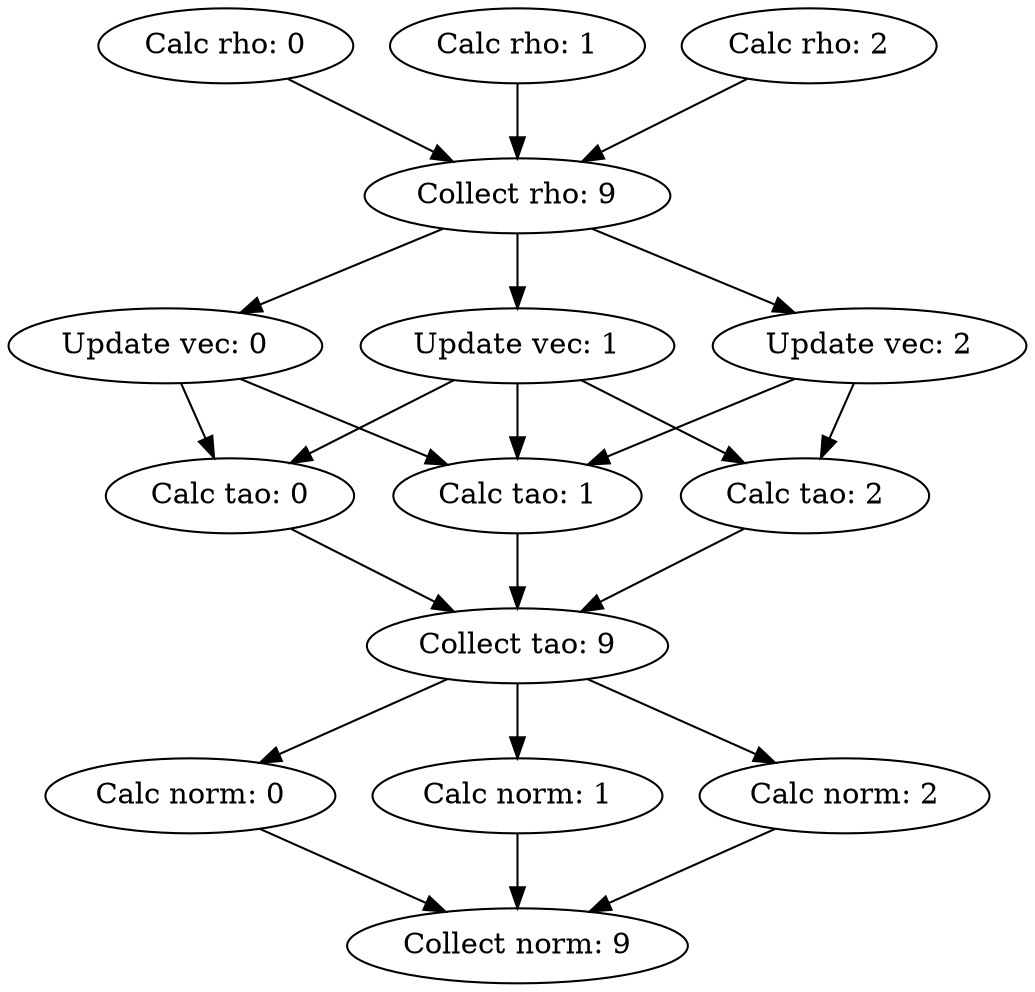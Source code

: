 digraph Workflow {
	node1000 [label="Calc rho: 0"];
	node1001 [label="Calc rho: 1"];
	node1002 [label="Calc rho: 2"];
	node1003 [label="Collect rho: 9"];
	node1002->node1003
	node1001->node1003
	node1000->node1003
	node1004 [label="Update vec: 0"];
	node1003->node1004
	node1005 [label="Update vec: 1"];
	node1003->node1005
	node1006 [label="Update vec: 2"];
	node1003->node1006
	node1007 [label="Calc tao: 0"];
	node1005->node1007
	node1004->node1007
	node1008 [label="Calc tao: 1"];
	node1006->node1008
	node1005->node1008
	node1004->node1008
	node1009 [label="Calc tao: 2"];
	node1006->node1009
	node1005->node1009
	node1010 [label="Collect tao: 9"];
	node1009->node1010
	node1008->node1010
	node1007->node1010
	node1011 [label="Calc norm: 0"];
	node1010->node1011
	node1012 [label="Calc norm: 1"];
	node1010->node1012
	node1013 [label="Calc norm: 2"];
	node1010->node1013
	node1014 [label="Collect norm: 9"];
	node1013->node1014
	node1012->node1014
	node1011->node1014
}
